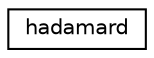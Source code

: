 digraph "Graphical Class Hierarchy"
{
  edge [fontname="Helvetica",fontsize="10",labelfontname="Helvetica",labelfontsize="10"];
  node [fontname="Helvetica",fontsize="10",shape=record];
  rankdir="LR";
  Node0 [label="hadamard",height=0.2,width=0.4,color="black", fillcolor="white", style="filled",URL="$d7/dbb/classhadamard.html"];
}
